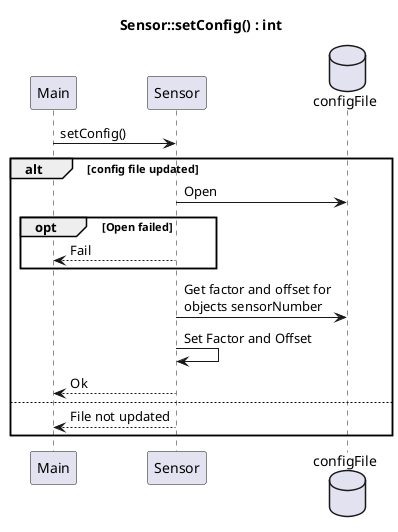 @startuml SD_SensorControllerDriverSetConfig

title Sensor::setConfig() : int

skinparam MaxMessageSize 150

participant Main as Main
participant Sensor as SD
database configFile as config

Main -> SD : setConfig()
alt config file updated
SD -> config : Open
opt Open failed
SD --> Main : Fail
end
SD -> config : Get factor and offset for objects sensorNumber
SD -> SD : Set Factor and Offset
SD --> Main : Ok
else 
SD --> Main : File not updated 
end alt



@enduml